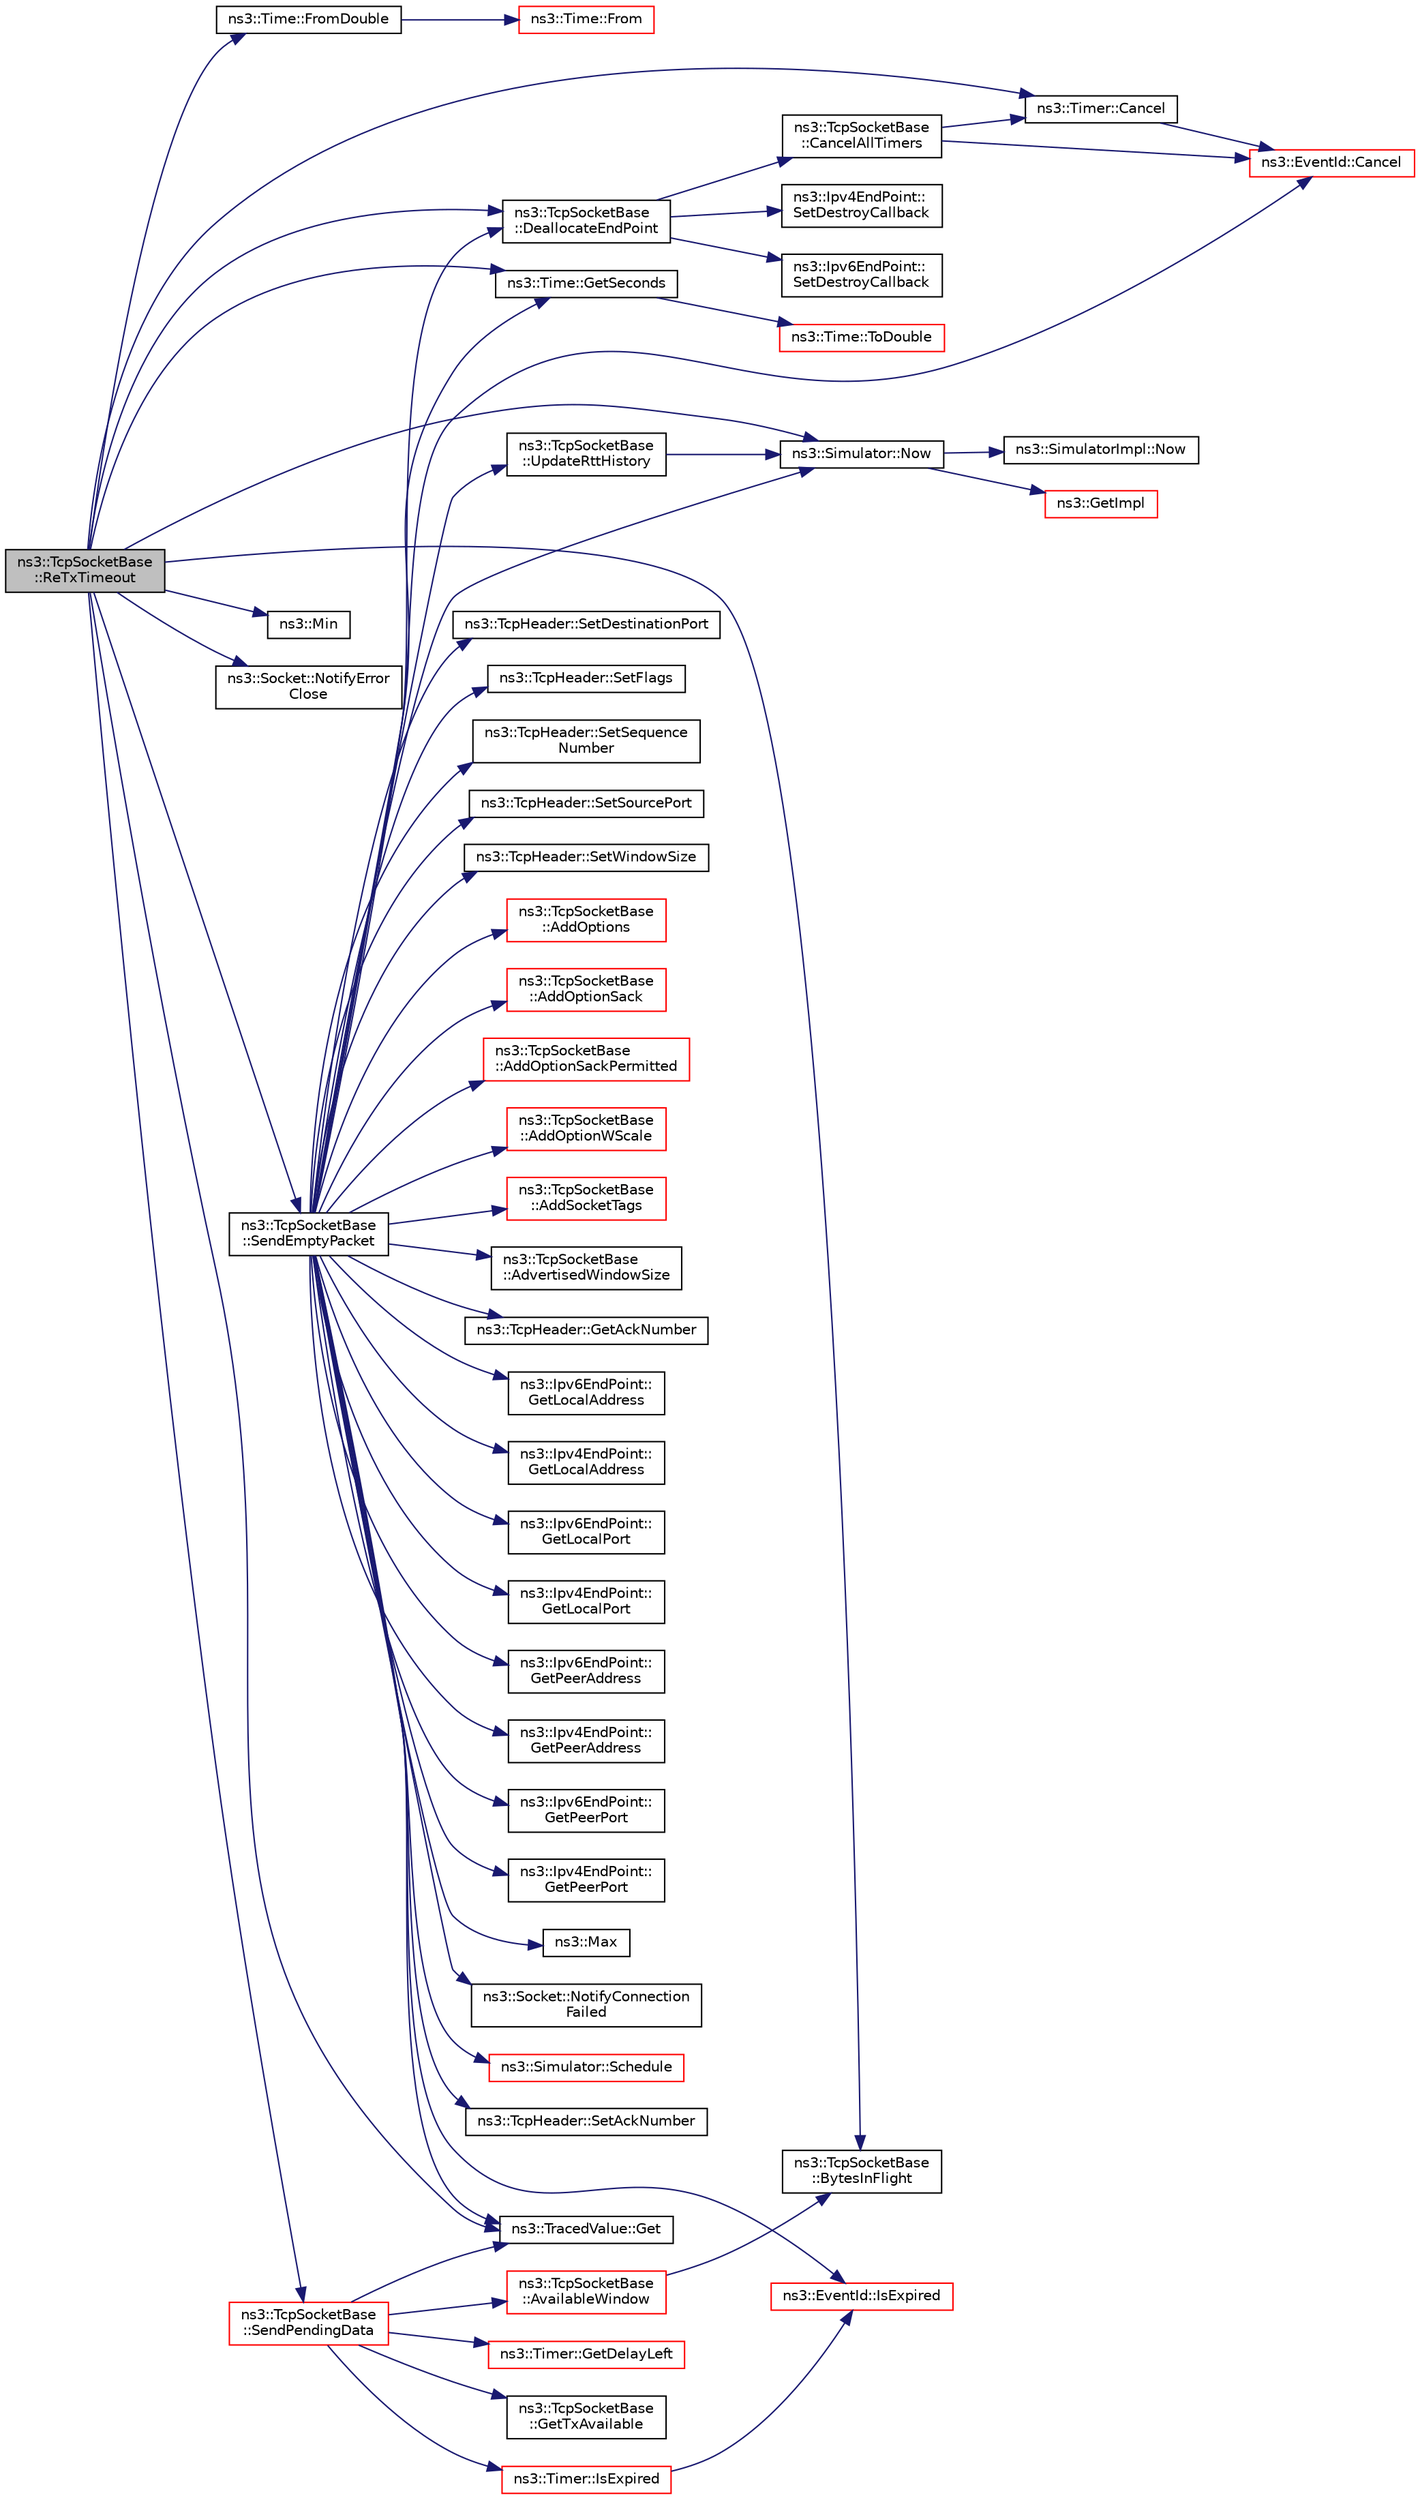 digraph "ns3::TcpSocketBase::ReTxTimeout"
{
 // LATEX_PDF_SIZE
  edge [fontname="Helvetica",fontsize="10",labelfontname="Helvetica",labelfontsize="10"];
  node [fontname="Helvetica",fontsize="10",shape=record];
  rankdir="LR";
  Node1 [label="ns3::TcpSocketBase\l::ReTxTimeout",height=0.2,width=0.4,color="black", fillcolor="grey75", style="filled", fontcolor="black",tooltip="An RTO event happened."];
  Node1 -> Node2 [color="midnightblue",fontsize="10",style="solid",fontname="Helvetica"];
  Node2 [label="ns3::TcpSocketBase\l::BytesInFlight",height=0.2,width=0.4,color="black", fillcolor="white", style="filled",URL="$classns3_1_1_tcp_socket_base.html#a4f2b484c1f51d637f65f961549865156",tooltip="Return total bytes in flight."];
  Node1 -> Node3 [color="midnightblue",fontsize="10",style="solid",fontname="Helvetica"];
  Node3 [label="ns3::Timer::Cancel",height=0.2,width=0.4,color="black", fillcolor="white", style="filled",URL="$classns3_1_1_timer.html#ac8261489cfc3361ab869ea2387cfc841",tooltip="Cancel the currently-running event if there is one."];
  Node3 -> Node4 [color="midnightblue",fontsize="10",style="solid",fontname="Helvetica"];
  Node4 [label="ns3::EventId::Cancel",height=0.2,width=0.4,color="red", fillcolor="white", style="filled",URL="$classns3_1_1_event_id.html#a993ae94e48e014e1afd47edb16db7a11",tooltip="This method is syntactic sugar for the ns3::Simulator::Cancel method."];
  Node1 -> Node58 [color="midnightblue",fontsize="10",style="solid",fontname="Helvetica"];
  Node58 [label="ns3::TcpSocketBase\l::DeallocateEndPoint",height=0.2,width=0.4,color="black", fillcolor="white", style="filled",URL="$classns3_1_1_tcp_socket_base.html#a53791738228495d40197679dbc057392",tooltip="Deallocate m_endPoint and m_endPoint6."];
  Node58 -> Node59 [color="midnightblue",fontsize="10",style="solid",fontname="Helvetica"];
  Node59 [label="ns3::TcpSocketBase\l::CancelAllTimers",height=0.2,width=0.4,color="black", fillcolor="white", style="filled",URL="$classns3_1_1_tcp_socket_base.html#a8dc4de52308fc01262a8c06ae0bcccc5",tooltip="Cancel all timer when endpoint is deleted."];
  Node59 -> Node4 [color="midnightblue",fontsize="10",style="solid",fontname="Helvetica"];
  Node59 -> Node3 [color="midnightblue",fontsize="10",style="solid",fontname="Helvetica"];
  Node58 -> Node60 [color="midnightblue",fontsize="10",style="solid",fontname="Helvetica"];
  Node60 [label="ns3::Ipv4EndPoint::\lSetDestroyCallback",height=0.2,width=0.4,color="black", fillcolor="white", style="filled",URL="$classns3_1_1_ipv4_end_point.html#a19ec16d98c501d3684e6549d7296ea0a",tooltip="Set the default destroy callback."];
  Node58 -> Node61 [color="midnightblue",fontsize="10",style="solid",fontname="Helvetica"];
  Node61 [label="ns3::Ipv6EndPoint::\lSetDestroyCallback",height=0.2,width=0.4,color="black", fillcolor="white", style="filled",URL="$classns3_1_1_ipv6_end_point.html#af2922ef8f9f9ead0a2604c8391e90328",tooltip="Set the default destroy callback."];
  Node1 -> Node62 [color="midnightblue",fontsize="10",style="solid",fontname="Helvetica"];
  Node62 [label="ns3::Time::FromDouble",height=0.2,width=0.4,color="black", fillcolor="white", style="filled",URL="$classns3_1_1_time.html#a60e845f4a74e62495b86356afe604cb4",tooltip="Create a Time equal to value in unit unit."];
  Node62 -> Node63 [color="midnightblue",fontsize="10",style="solid",fontname="Helvetica"];
  Node63 [label="ns3::Time::From",height=0.2,width=0.4,color="red", fillcolor="white", style="filled",URL="$classns3_1_1_time.html#a34e4acc13d0e08cc8cb9cd3b838b9baf",tooltip="Create a Time in the current unit."];
  Node1 -> Node67 [color="midnightblue",fontsize="10",style="solid",fontname="Helvetica"];
  Node67 [label="ns3::TracedValue::Get",height=0.2,width=0.4,color="black", fillcolor="white", style="filled",URL="$classns3_1_1_traced_value.html#af77ce761fca6254db42c875dd1a4cdc6",tooltip="Get the underlying value."];
  Node1 -> Node68 [color="midnightblue",fontsize="10",style="solid",fontname="Helvetica"];
  Node68 [label="ns3::Time::GetSeconds",height=0.2,width=0.4,color="black", fillcolor="white", style="filled",URL="$classns3_1_1_time.html#a27cb7c22324e0447740929b024dbeb66",tooltip="Get an approximation of the time stored in this instance in the indicated unit."];
  Node68 -> Node69 [color="midnightblue",fontsize="10",style="solid",fontname="Helvetica"];
  Node69 [label="ns3::Time::ToDouble",height=0.2,width=0.4,color="red", fillcolor="white", style="filled",URL="$classns3_1_1_time.html#a1f1f3acb86e4ed17643ef4a9ed1564fe",tooltip="Get the Time value expressed in a particular unit."];
  Node1 -> Node77 [color="midnightblue",fontsize="10",style="solid",fontname="Helvetica"];
  Node77 [label="ns3::Min",height=0.2,width=0.4,color="black", fillcolor="white", style="filled",URL="$group__highprec.html#gacb0b89d5f4363bf77747ff1212f27430",tooltip="Minimum."];
  Node1 -> Node78 [color="midnightblue",fontsize="10",style="solid",fontname="Helvetica"];
  Node78 [label="ns3::Socket::NotifyError\lClose",height=0.2,width=0.4,color="black", fillcolor="white", style="filled",URL="$classns3_1_1_socket.html#a9b89cb8b7718d3a0641ce812970f9c16",tooltip="Notify through the callback (if set) that the connection has been closed due to an error."];
  Node1 -> Node44 [color="midnightblue",fontsize="10",style="solid",fontname="Helvetica"];
  Node44 [label="ns3::Simulator::Now",height=0.2,width=0.4,color="black", fillcolor="white", style="filled",URL="$classns3_1_1_simulator.html#ac3178fa975b419f7875e7105be122800",tooltip="Return the current simulation virtual time."];
  Node44 -> Node7 [color="midnightblue",fontsize="10",style="solid",fontname="Helvetica"];
  Node7 [label="ns3::GetImpl",height=0.2,width=0.4,color="red", fillcolor="white", style="filled",URL="$group__simulator.html#ga42eb4eddad41528d4d99794a3dae3fd0",tooltip="Get the SimulatorImpl singleton."];
  Node44 -> Node45 [color="midnightblue",fontsize="10",style="solid",fontname="Helvetica"];
  Node45 [label="ns3::SimulatorImpl::Now",height=0.2,width=0.4,color="black", fillcolor="white", style="filled",URL="$classns3_1_1_simulator_impl.html#aa516c50060846adc6fd316e83ef0797c",tooltip="Return the current simulation virtual time."];
  Node1 -> Node79 [color="midnightblue",fontsize="10",style="solid",fontname="Helvetica"];
  Node79 [label="ns3::TcpSocketBase\l::SendEmptyPacket",height=0.2,width=0.4,color="black", fillcolor="white", style="filled",URL="$classns3_1_1_tcp_socket_base.html#aa858913c9a4480a14d293f1014905b3e",tooltip="Send a empty packet that carries a flag, e.g., ACK."];
  Node79 -> Node80 [color="midnightblue",fontsize="10",style="solid",fontname="Helvetica"];
  Node80 [label="ns3::TcpSocketBase\l::AddOptions",height=0.2,width=0.4,color="red", fillcolor="white", style="filled",URL="$classns3_1_1_tcp_socket_base.html#a55087ef950f5c2f4a7cdb8c825666955",tooltip="Add options to TcpHeader."];
  Node79 -> Node90 [color="midnightblue",fontsize="10",style="solid",fontname="Helvetica"];
  Node90 [label="ns3::TcpSocketBase\l::AddOptionSack",height=0.2,width=0.4,color="red", fillcolor="white", style="filled",URL="$classns3_1_1_tcp_socket_base.html#a009a4dcad47330a47e5b829918fb9140",tooltip="Add the SACK option to the header."];
  Node79 -> Node93 [color="midnightblue",fontsize="10",style="solid",fontname="Helvetica"];
  Node93 [label="ns3::TcpSocketBase\l::AddOptionSackPermitted",height=0.2,width=0.4,color="red", fillcolor="white", style="filled",URL="$classns3_1_1_tcp_socket_base.html#a470e7b2406d76319c457f2fdf5ff0699",tooltip="Add the SACK PERMITTED option to the header."];
  Node79 -> Node95 [color="midnightblue",fontsize="10",style="solid",fontname="Helvetica"];
  Node95 [label="ns3::TcpSocketBase\l::AddOptionWScale",height=0.2,width=0.4,color="red", fillcolor="white", style="filled",URL="$classns3_1_1_tcp_socket_base.html#aa749dc3f6287c79a2ad39cb306220663",tooltip="Add the window scale option to the header."];
  Node79 -> Node97 [color="midnightblue",fontsize="10",style="solid",fontname="Helvetica"];
  Node97 [label="ns3::TcpSocketBase\l::AddSocketTags",height=0.2,width=0.4,color="red", fillcolor="white", style="filled",URL="$classns3_1_1_tcp_socket_base.html#aff0f88774a2a2aba389da4590655a839",tooltip="Add Tags for the Socket."];
  Node79 -> Node125 [color="midnightblue",fontsize="10",style="solid",fontname="Helvetica"];
  Node125 [label="ns3::TcpSocketBase\l::AdvertisedWindowSize",height=0.2,width=0.4,color="black", fillcolor="white", style="filled",URL="$classns3_1_1_tcp_socket_base.html#aa0bcf7701399b0a95fd68a1ce5ee8756",tooltip="The amount of Rx window announced to the peer."];
  Node79 -> Node4 [color="midnightblue",fontsize="10",style="solid",fontname="Helvetica"];
  Node79 -> Node58 [color="midnightblue",fontsize="10",style="solid",fontname="Helvetica"];
  Node79 -> Node67 [color="midnightblue",fontsize="10",style="solid",fontname="Helvetica"];
  Node79 -> Node126 [color="midnightblue",fontsize="10",style="solid",fontname="Helvetica"];
  Node126 [label="ns3::TcpHeader::GetAckNumber",height=0.2,width=0.4,color="black", fillcolor="white", style="filled",URL="$classns3_1_1_tcp_header.html#adc8bd17b9053c53f67f3be71adbb2e54",tooltip="Get the ACK number."];
  Node79 -> Node127 [color="midnightblue",fontsize="10",style="solid",fontname="Helvetica"];
  Node127 [label="ns3::Ipv6EndPoint::\lGetLocalAddress",height=0.2,width=0.4,color="black", fillcolor="white", style="filled",URL="$classns3_1_1_ipv6_end_point.html#a1972cd26240d42cd75f93e12d9182976",tooltip="Get the local address."];
  Node79 -> Node128 [color="midnightblue",fontsize="10",style="solid",fontname="Helvetica"];
  Node128 [label="ns3::Ipv4EndPoint::\lGetLocalAddress",height=0.2,width=0.4,color="black", fillcolor="white", style="filled",URL="$classns3_1_1_ipv4_end_point.html#ae08283e26ace5880c3172ea5d803b6f8",tooltip="Get the local address."];
  Node79 -> Node129 [color="midnightblue",fontsize="10",style="solid",fontname="Helvetica"];
  Node129 [label="ns3::Ipv6EndPoint::\lGetLocalPort",height=0.2,width=0.4,color="black", fillcolor="white", style="filled",URL="$classns3_1_1_ipv6_end_point.html#a39a9fd4aa85a8ecbbf2d6c84d589080b",tooltip="Get the local port."];
  Node79 -> Node130 [color="midnightblue",fontsize="10",style="solid",fontname="Helvetica"];
  Node130 [label="ns3::Ipv4EndPoint::\lGetLocalPort",height=0.2,width=0.4,color="black", fillcolor="white", style="filled",URL="$classns3_1_1_ipv4_end_point.html#aab137f64770abf94f0b8a81217a0b106",tooltip="Get the local port."];
  Node79 -> Node131 [color="midnightblue",fontsize="10",style="solid",fontname="Helvetica"];
  Node131 [label="ns3::Ipv6EndPoint::\lGetPeerAddress",height=0.2,width=0.4,color="black", fillcolor="white", style="filled",URL="$classns3_1_1_ipv6_end_point.html#aa48c776ae54d85cf0f6a61a80d7b4cd8",tooltip="Get the peer address."];
  Node79 -> Node132 [color="midnightblue",fontsize="10",style="solid",fontname="Helvetica"];
  Node132 [label="ns3::Ipv4EndPoint::\lGetPeerAddress",height=0.2,width=0.4,color="black", fillcolor="white", style="filled",URL="$classns3_1_1_ipv4_end_point.html#a3faf5ec4dce2e951a6ade79758e2075d",tooltip="Get the peer address."];
  Node79 -> Node133 [color="midnightblue",fontsize="10",style="solid",fontname="Helvetica"];
  Node133 [label="ns3::Ipv6EndPoint::\lGetPeerPort",height=0.2,width=0.4,color="black", fillcolor="white", style="filled",URL="$classns3_1_1_ipv6_end_point.html#ac200f6b424104280ec1e55a415ed96fd",tooltip="Get the peer port."];
  Node79 -> Node134 [color="midnightblue",fontsize="10",style="solid",fontname="Helvetica"];
  Node134 [label="ns3::Ipv4EndPoint::\lGetPeerPort",height=0.2,width=0.4,color="black", fillcolor="white", style="filled",URL="$classns3_1_1_ipv4_end_point.html#a0954ccf4be313b3a2992894ae2baf1c6",tooltip="Get the peer port."];
  Node79 -> Node68 [color="midnightblue",fontsize="10",style="solid",fontname="Helvetica"];
  Node79 -> Node135 [color="midnightblue",fontsize="10",style="solid",fontname="Helvetica"];
  Node135 [label="ns3::EventId::IsExpired",height=0.2,width=0.4,color="red", fillcolor="white", style="filled",URL="$classns3_1_1_event_id.html#acc25141054209b1a286a5471a51bd0c0",tooltip="This method is syntactic sugar for the ns3::Simulator::IsExpired method."];
  Node79 -> Node138 [color="midnightblue",fontsize="10",style="solid",fontname="Helvetica"];
  Node138 [label="ns3::Max",height=0.2,width=0.4,color="black", fillcolor="white", style="filled",URL="$group__highprec.html#ga0d35bb9363c0da4cc2557158b95dbca0",tooltip="Maximum."];
  Node79 -> Node139 [color="midnightblue",fontsize="10",style="solid",fontname="Helvetica"];
  Node139 [label="ns3::Socket::NotifyConnection\lFailed",height=0.2,width=0.4,color="black", fillcolor="white", style="filled",URL="$classns3_1_1_socket.html#a34f83cdc8fb487ac8ea5436d184827c4",tooltip="Notify through the callback (if set) that the connection has not been established due to an error."];
  Node79 -> Node44 [color="midnightblue",fontsize="10",style="solid",fontname="Helvetica"];
  Node79 -> Node140 [color="midnightblue",fontsize="10",style="solid",fontname="Helvetica"];
  Node140 [label="ns3::Simulator::Schedule",height=0.2,width=0.4,color="red", fillcolor="white", style="filled",URL="$classns3_1_1_simulator.html#a3da7d28335c8ac0e3e86781f766df241",tooltip="Schedule an event to expire after delay."];
  Node79 -> Node152 [color="midnightblue",fontsize="10",style="solid",fontname="Helvetica"];
  Node152 [label="ns3::TcpHeader::SetAckNumber",height=0.2,width=0.4,color="black", fillcolor="white", style="filled",URL="$classns3_1_1_tcp_header.html#ad594a427a382dc395261a94749e1878c",tooltip="Set the ACK number."];
  Node79 -> Node153 [color="midnightblue",fontsize="10",style="solid",fontname="Helvetica"];
  Node153 [label="ns3::TcpHeader::SetDestinationPort",height=0.2,width=0.4,color="black", fillcolor="white", style="filled",URL="$classns3_1_1_tcp_header.html#a3259c06373ba4261eaaaed0cbf40cad3",tooltip="Set the destination port."];
  Node79 -> Node154 [color="midnightblue",fontsize="10",style="solid",fontname="Helvetica"];
  Node154 [label="ns3::TcpHeader::SetFlags",height=0.2,width=0.4,color="black", fillcolor="white", style="filled",URL="$classns3_1_1_tcp_header.html#a6574356013e9c62b4543486f640f6be6",tooltip="Set flags of the header."];
  Node79 -> Node155 [color="midnightblue",fontsize="10",style="solid",fontname="Helvetica"];
  Node155 [label="ns3::TcpHeader::SetSequence\lNumber",height=0.2,width=0.4,color="black", fillcolor="white", style="filled",URL="$classns3_1_1_tcp_header.html#a3483eb1604d7db47b1163b02f74bcc25",tooltip="Set the sequence Number."];
  Node79 -> Node156 [color="midnightblue",fontsize="10",style="solid",fontname="Helvetica"];
  Node156 [label="ns3::TcpHeader::SetSourcePort",height=0.2,width=0.4,color="black", fillcolor="white", style="filled",URL="$classns3_1_1_tcp_header.html#aceb2630b3d43118ee576aec58f55a0ff",tooltip="Set the source port."];
  Node79 -> Node157 [color="midnightblue",fontsize="10",style="solid",fontname="Helvetica"];
  Node157 [label="ns3::TcpHeader::SetWindowSize",height=0.2,width=0.4,color="black", fillcolor="white", style="filled",URL="$classns3_1_1_tcp_header.html#a659d7fc71c808249fe76fd5b667baf34",tooltip="Set the window size."];
  Node79 -> Node158 [color="midnightblue",fontsize="10",style="solid",fontname="Helvetica"];
  Node158 [label="ns3::TcpSocketBase\l::UpdateRttHistory",height=0.2,width=0.4,color="black", fillcolor="white", style="filled",URL="$classns3_1_1_tcp_socket_base.html#af66bb88aa9438d6abbc9f8b941ab5cc8",tooltip="Update the RTT history, when we send TCP segments."];
  Node158 -> Node44 [color="midnightblue",fontsize="10",style="solid",fontname="Helvetica"];
  Node1 -> Node159 [color="midnightblue",fontsize="10",style="solid",fontname="Helvetica"];
  Node159 [label="ns3::TcpSocketBase\l::SendPendingData",height=0.2,width=0.4,color="red", fillcolor="white", style="filled",URL="$classns3_1_1_tcp_socket_base.html#a129ac0ec5fc399fa7c5552c615ae6562",tooltip="Send as much pending data as possible according to the Tx window."];
  Node159 -> Node160 [color="midnightblue",fontsize="10",style="solid",fontname="Helvetica"];
  Node160 [label="ns3::TcpSocketBase\l::AvailableWindow",height=0.2,width=0.4,color="red", fillcolor="white", style="filled",URL="$classns3_1_1_tcp_socket_base.html#a8386ec66b2fde52ef37e67c5265dae96",tooltip="Return unfilled portion of window."];
  Node160 -> Node2 [color="midnightblue",fontsize="10",style="solid",fontname="Helvetica"];
  Node159 -> Node67 [color="midnightblue",fontsize="10",style="solid",fontname="Helvetica"];
  Node159 -> Node162 [color="midnightblue",fontsize="10",style="solid",fontname="Helvetica"];
  Node162 [label="ns3::Timer::GetDelayLeft",height=0.2,width=0.4,color="red", fillcolor="white", style="filled",URL="$classns3_1_1_timer.html#abac4a4017e1e6cf26f403b09094e1622",tooltip=" "];
  Node159 -> Node166 [color="midnightblue",fontsize="10",style="solid",fontname="Helvetica"];
  Node166 [label="ns3::TcpSocketBase\l::GetTxAvailable",height=0.2,width=0.4,color="black", fillcolor="white", style="filled",URL="$classns3_1_1_tcp_socket_base.html#a5415a0b68efc61672176f11c0fb9a28d",tooltip="Returns the number of bytes which can be sent in a single call to Send."];
  Node159 -> Node167 [color="midnightblue",fontsize="10",style="solid",fontname="Helvetica"];
  Node167 [label="ns3::Timer::IsExpired",height=0.2,width=0.4,color="red", fillcolor="white", style="filled",URL="$classns3_1_1_timer.html#a1eb2f885fb19da1147c0a3b864e61ba7",tooltip=" "];
  Node167 -> Node135 [color="midnightblue",fontsize="10",style="solid",fontname="Helvetica"];
}
